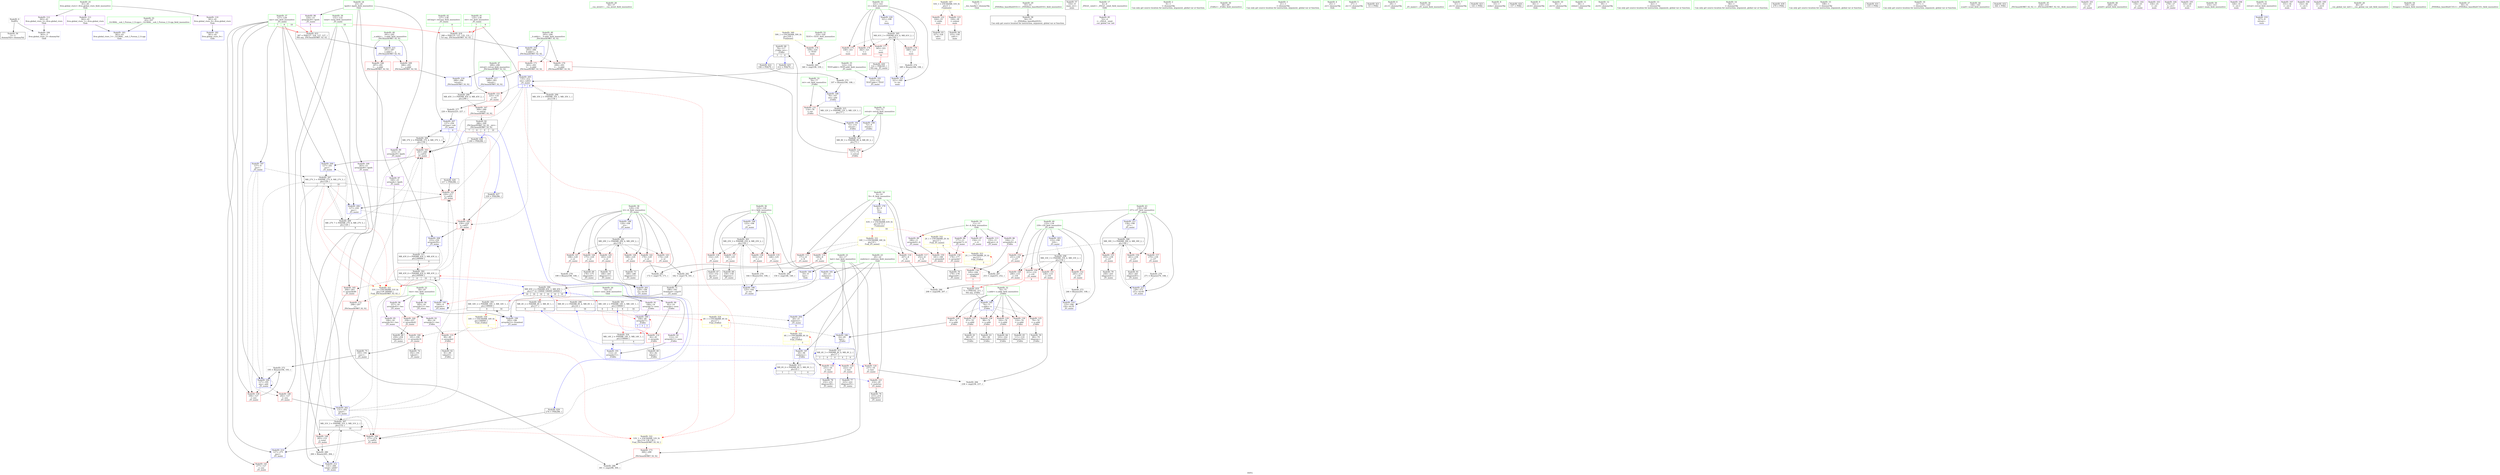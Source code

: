digraph "SVFG" {
	label="SVFG";

	Node0x55f164920340 [shape=record,color=grey,label="{NodeID: 0\nNullPtr}"];
	Node0x55f164920340 -> Node0x55f164943ee0[style=solid];
	Node0x55f164920340 -> Node0x55f16494b8e0[style=solid];
	Node0x55f164952c80 [shape=record,color=grey,label="{NodeID: 277\n226 = Binary(225, 227, )\n}"];
	Node0x55f164952c80 -> Node0x55f164946bf0[style=solid];
	Node0x55f164946160 [shape=record,color=blue,label="{NodeID: 194\n125\<--108\ni\<--\n_Z5_maini\n}"];
	Node0x55f164946160 -> Node0x55f164961f80[style=dashed];
	Node0x55f164943410 [shape=record,color=purple,label="{NodeID: 111\n362\<--41\nllvm.global_ctors_1\<--llvm.global_ctors\nGlob }"];
	Node0x55f164943410 -> Node0x55f16494b7e0[style=solid];
	Node0x55f164941620 [shape=record,color=green,label="{NodeID: 28\n56\<--57\n__cxa_atexit\<--__cxa_atexit_field_insensitive\n}"];
	Node0x55f164962980 [shape=record,color=black,label="{NodeID: 305\nMR_61V_3 = PHI(MR_61V_4, MR_61V_2, )\npts\{322 \}\n}"];
	Node0x55f164962980 -> Node0x55f16494b0a0[style=dashed];
	Node0x55f164962980 -> Node0x55f16494b170[style=dashed];
	Node0x55f164962980 -> Node0x55f16494b240[style=dashed];
	Node0x55f164962980 -> Node0x55f16494b310[style=dashed];
	Node0x55f164962980 -> Node0x55f16494e730[style=dashed];
	Node0x55f164949360 [shape=record,color=red,label="{NodeID: 139\n194\<--127\n\<--ans\n_Z5_maini\n}"];
	Node0x55f164949360 -> Node0x55f164947a70[style=solid];
	Node0x55f164943ee0 [shape=record,color=black,label="{NodeID: 56\n2\<--3\ndummyVal\<--dummyVal\n}"];
	Node0x55f16494aa20 [shape=record,color=red,label="{NodeID: 167\n309\<--289\n\<--retval\n_ZSt3maxIiERKT_S2_S2_\n}"];
	Node0x55f16494aa20 -> Node0x55f164945460[style=solid];
	Node0x55f164945600 [shape=record,color=black,label="{NodeID: 84\n333\<--330\ncall1\<--\nmain\n}"];
	Node0x55f16493f890 [shape=record,color=green,label="{NodeID: 1\n7\<--1\n__dso_handle\<--dummyObj\nGlob }"];
	Node0x55f164952e00 [shape=record,color=grey,label="{NodeID: 278\n199 = Binary(198, 108, )\n}"];
	Node0x55f164952e00 -> Node0x55f164946710[style=solid];
	Node0x55f164946230 [shape=record,color=blue,label="{NodeID: 195\n160\<--9\narrayidx\<--\n_Z5_maini\n}"];
	Node0x55f164946230 -> Node0x55f164946230[style=dashed];
	Node0x55f164946230 -> Node0x55f164961a80[style=dashed];
	Node0x55f164943510 [shape=record,color=purple,label="{NodeID: 112\n363\<--41\nllvm.global_ctors_2\<--llvm.global_ctors\nGlob }"];
	Node0x55f164943510 -> Node0x55f16494b8e0[style=solid];
	Node0x55f164941720 [shape=record,color=green,label="{NodeID: 29\n55\<--61\n_ZNSt8ios_base4InitD1Ev\<--_ZNSt8ios_base4InitD1Ev_field_insensitive\n}"];
	Node0x55f164941720 -> Node0x55f1649440b0[style=solid];
	Node0x55f164962e80 [shape=record,color=black,label="{NodeID: 306\nMR_65V_2 = PHI(MR_65V_3, MR_65V_1, )\npts\{17 22 150000 190000 240000 \}\n|{<s0>16|<s1>16|<s2>16|<s3>16|<s4>16|<s5>16}}"];
	Node0x55f164962e80:s0 -> Node0x55f164946230[style=dashed,color=red];
	Node0x55f164962e80:s1 -> Node0x55f16495e980[style=dashed,color=red];
	Node0x55f164962e80:s2 -> Node0x55f16495f380[style=dashed,color=red];
	Node0x55f164962e80:s3 -> Node0x55f16495f880[style=dashed,color=red];
	Node0x55f164962e80:s4 -> Node0x55f164961580[style=dashed,color=red];
	Node0x55f164962e80:s5 -> Node0x55f164961a80[style=dashed,color=red];
	Node0x55f164949430 [shape=record,color=red,label="{NodeID: 140\n202\<--127\n\<--ans\n_Z5_maini\n}"];
	Node0x55f164949430 -> Node0x55f1649467e0[style=solid];
	Node0x55f164943fe0 [shape=record,color=black,label="{NodeID: 57\n316\<--9\nmain_ret\<--\nmain\n}"];
	Node0x55f16494aaf0 [shape=record,color=red,label="{NodeID: 168\n297\<--291\n\<--__a.addr\n_ZSt3maxIiERKT_S2_S2_\n}"];
	Node0x55f16494aaf0 -> Node0x55f16494ae30[style=solid];
	Node0x55f1649456d0 [shape=record,color=purple,label="{NodeID: 85\n52\<--4\n\<--_ZStL8__ioinit\n__cxx_global_var_init\n}"];
	Node0x55f16493f920 [shape=record,color=green,label="{NodeID: 2\n9\<--1\n\<--dummyObj\nCan only get source location for instruction, argument, global var or function.}"];
	Node0x55f164952f80 [shape=record,color=grey,label="{NodeID: 279\n271 = Binary(270, 108, )\n}"];
	Node0x55f164952f80 -> Node0x55f16494e0b0[style=solid];
	Node0x55f164946300 [shape=record,color=blue,label="{NodeID: 196\n125\<--164\ni\<--inc\n_Z5_maini\n}"];
	Node0x55f164946300 -> Node0x55f164961f80[style=dashed];
	Node0x55f164943610 [shape=record,color=purple,label="{NodeID: 113\n155\<--11\nadd.ptr\<--A\n_Z5_maini\n}"];
	Node0x55f164941820 [shape=record,color=green,label="{NodeID: 30\n68\<--69\n_Z3dfsi\<--_Z3dfsi_field_insensitive\n}"];
	Node0x55f164963410 [shape=record,color=black,label="{NodeID: 307\nMR_31V_3 = PHI(MR_31V_5, MR_31V_2, )\npts\{132 \}\n|{|<s4>10}}"];
	Node0x55f164963410 -> Node0x55f164949ab0[style=dashed];
	Node0x55f164963410 -> Node0x55f16494a950[style=dashed];
	Node0x55f164963410 -> Node0x55f16494dfe0[style=dashed];
	Node0x55f164963410 -> Node0x55f164963410[style=dashed];
	Node0x55f164963410:s4 -> Node0x55f164967900[style=dashed,color=red];
	Node0x55f164949500 [shape=record,color=red,label="{NodeID: 141\n277\<--127\n\<--ans\n_Z5_maini\n}"];
	Node0x55f1649440b0 [shape=record,color=black,label="{NodeID: 58\n54\<--55\n\<--_ZNSt8ios_base4InitD1Ev\nCan only get source location for instruction, argument, global var or function.}"];
	Node0x55f16462bfd0 [shape=record,color=black,label="{NodeID: 418\n288 = PHI(135, 137, 135, 131, )\n1st arg _ZSt3maxIiERKT_S2_S2_ }"];
	Node0x55f16462bfd0 -> Node0x55f16494e320[style=solid];
	Node0x55f16494abc0 [shape=record,color=red,label="{NodeID: 169\n306\<--291\n\<--__a.addr\n_ZSt3maxIiERKT_S2_S2_\n}"];
	Node0x55f16494abc0 -> Node0x55f16494e4c0[style=solid];
	Node0x55f1649457a0 [shape=record,color=purple,label="{NodeID: 86\n104\<--11\narrayidx9\<--A\n_Z3dfsi\n}"];
	Node0x55f1649457a0 -> Node0x55f164948f50[style=solid];
	Node0x55f16493f9b0 [shape=record,color=green,label="{NodeID: 3\n21\<--1\n\<--dummyObj\nCan only get source location for instruction, argument, global var or function.}"];
	Node0x55f164953100 [shape=record,color=grey,label="{NodeID: 280\n266 = Binary(265, 264, )\n}"];
	Node0x55f164953100 -> Node0x55f16494dfe0[style=solid];
	Node0x55f1649463d0 [shape=record,color=blue,label="{NodeID: 197\n127\<--9\nans\<--\n_Z5_maini\n}"];
	Node0x55f1649463d0 -> Node0x55f164949360[style=dashed];
	Node0x55f1649463d0 -> Node0x55f164949430[style=dashed];
	Node0x55f1649463d0 -> Node0x55f164946640[style=dashed];
	Node0x55f1649463d0 -> Node0x55f16495fd80[style=dashed];
	Node0x55f1649436e0 [shape=record,color=red,label="{NodeID: 114\n149\<--8\n\<--N\n_Z5_maini\n}"];
	Node0x55f1649436e0 -> Node0x55f164953580[style=solid];
	Node0x55f164941920 [shape=record,color=green,label="{NodeID: 31\n72\<--73\nretval\<--retval_field_insensitive\n_Z3dfsi\n}"];
	Node0x55f164941920 -> Node0x55f164948730[style=solid];
	Node0x55f164941920 -> Node0x55f16494bc50[style=solid];
	Node0x55f164941920 -> Node0x55f164945fc0[style=solid];
	Node0x55f164963910 [shape=record,color=black,label="{NodeID: 308\nMR_39V_3 = PHI(MR_39V_4, MR_39V_2, )\npts\{140 \}\n}"];
	Node0x55f164963910 -> Node0x55f164949f90[style=dashed];
	Node0x55f164963910 -> Node0x55f16494a060[style=dashed];
	Node0x55f164963910 -> Node0x55f16494a130[style=dashed];
	Node0x55f164963910 -> Node0x55f16494a200[style=dashed];
	Node0x55f164963910 -> Node0x55f16494e0b0[style=dashed];
	Node0x55f1649495d0 [shape=record,color=red,label="{NodeID: 142\n170\<--129\n\<--i2\n_Z5_maini\n}"];
	Node0x55f1649495d0 -> Node0x55f164953280[style=solid];
	Node0x55f1649441b0 [shape=record,color=black,label="{NodeID: 59\n80\<--79\nidxprom\<--\n_Z3dfsi\n}"];
	Node0x55f164985630 [shape=record,color=black,label="{NodeID: 419\n71 = PHI(105, 211, )\n0th arg _Z3dfsi }"];
	Node0x55f164985630 -> Node0x55f16494b9e0[style=solid];
	Node0x55f16494ac90 [shape=record,color=red,label="{NodeID: 170\n299\<--293\n\<--__b.addr\n_ZSt3maxIiERKT_S2_S2_\n}"];
	Node0x55f16494ac90 -> Node0x55f16494af00[style=solid];
	Node0x55f164945870 [shape=record,color=purple,label="{NodeID: 87\n154\<--11\n\<--A\n_Z5_maini\n}"];
	Node0x55f16493fa40 [shape=record,color=green,label="{NodeID: 4\n25\<--1\n.str\<--dummyObj\nGlob }"];
	Node0x55f164953280 [shape=record,color=grey,label="{NodeID: 281\n172 = cmp(170, 171, )\n}"];
	Node0x55f1649464a0 [shape=record,color=blue,label="{NodeID: 198\n129\<--108\ni2\<--\n_Z5_maini\n}"];
	Node0x55f1649464a0 -> Node0x55f16495e480[style=dashed];
	Node0x55f164947fe0 [shape=record,color=red,label="{NodeID: 115\n171\<--8\n\<--N\n_Z5_maini\n}"];
	Node0x55f164947fe0 -> Node0x55f164953280[style=solid];
	Node0x55f1649419f0 [shape=record,color=green,label="{NodeID: 32\n74\<--75\nu.addr\<--u.addr_field_insensitive\n_Z3dfsi\n}"];
	Node0x55f1649419f0 -> Node0x55f164948800[style=solid];
	Node0x55f1649419f0 -> Node0x55f1649488d0[style=solid];
	Node0x55f1649419f0 -> Node0x55f1649489a0[style=solid];
	Node0x55f1649419f0 -> Node0x55f164948a70[style=solid];
	Node0x55f1649419f0 -> Node0x55f164948b40[style=solid];
	Node0x55f1649419f0 -> Node0x55f164948c10[style=solid];
	Node0x55f1649419f0 -> Node0x55f16494b9e0[style=solid];
	Node0x55f164963e10 [shape=record,color=black,label="{NodeID: 309\nMR_27V_7 = PHI(MR_27V_6, MR_27V_5, )\npts\{128 \}\n|{|<s3>9}}"];
	Node0x55f164963e10 -> Node0x55f16494a6e0[style=dashed];
	Node0x55f164963e10 -> Node0x55f164946d90[style=dashed];
	Node0x55f164963e10 -> Node0x55f16495fd80[style=dashed];
	Node0x55f164963e10:s3 -> Node0x55f1649677f0[style=dashed,color=red];
	Node0x55f1649496a0 [shape=record,color=red,label="{NodeID: 143\n174\<--129\n\<--i2\n_Z5_maini\n}"];
	Node0x55f1649496a0 -> Node0x55f164953400[style=solid];
	Node0x55f164944280 [shape=record,color=black,label="{NodeID: 60\n83\<--82\ntobool\<--\n_Z3dfsi\n}"];
	Node0x55f164985780 [shape=record,color=black,label="{NodeID: 420\n122 = PHI(345, )\n0th arg _Z5_maini }"];
	Node0x55f164985780 -> Node0x55f164946090[style=solid];
	Node0x55f16494ad60 [shape=record,color=red,label="{NodeID: 171\n303\<--293\n\<--__b.addr\n_ZSt3maxIiERKT_S2_S2_\n}"];
	Node0x55f16494ad60 -> Node0x55f16494e3f0[style=solid];
	Node0x55f164945940 [shape=record,color=purple,label="{NodeID: 88\n177\<--11\narrayidx7\<--A\n_Z5_maini\n}"];
	Node0x55f164945940 -> Node0x55f16494a2d0[style=solid];
	Node0x55f164940320 [shape=record,color=green,label="{NodeID: 5\n27\<--1\n.str.1\<--dummyObj\nGlob }"];
	Node0x55f164953400 [shape=record,color=grey,label="{NodeID: 282\n182 = cmp(174, 181, )\n}"];
	Node0x55f164953400 -> Node0x55f164944b70[style=solid];
	Node0x55f164946570 [shape=record,color=blue,label="{NodeID: 199\n185\<--186\narrayidx12\<--frombool\n_Z5_maini\n}"];
	Node0x55f164946570 -> Node0x55f16494a470[style=dashed];
	Node0x55f164946570 -> Node0x55f16495e980[style=dashed];
	Node0x55f1649480b0 [shape=record,color=red,label="{NodeID: 116\n207\<--8\n\<--N\n_Z5_maini\n}"];
	Node0x55f1649480b0 -> Node0x55f164953a00[style=solid];
	Node0x55f164941ac0 [shape=record,color=green,label="{NodeID: 33\n76\<--77\nret\<--ret_field_insensitive\n_Z3dfsi\n}"];
	Node0x55f164941ac0 -> Node0x55f164948ce0[style=solid];
	Node0x55f164941ac0 -> Node0x55f16494bdf0[style=solid];
	Node0x55f164949770 [shape=record,color=red,label="{NodeID: 144\n175\<--129\n\<--i2\n_Z5_maini\n}"];
	Node0x55f164949770 -> Node0x55f1649449d0[style=solid];
	Node0x55f164944350 [shape=record,color=black,label="{NodeID: 61\n88\<--87\nidxprom1\<--\n_Z3dfsi\n}"];
	Node0x55f164985890 [shape=record,color=black,label="{NodeID: 421\n53 = PHI()\n}"];
	Node0x55f16494ae30 [shape=record,color=red,label="{NodeID: 172\n298\<--297\n\<--\n_ZSt3maxIiERKT_S2_S2_\n}"];
	Node0x55f16494ae30 -> Node0x55f164953d00[style=solid];
	Node0x55f164945a10 [shape=record,color=purple,label="{NodeID: 89\n180\<--11\narrayidx9\<--A\n_Z5_maini\n}"];
	Node0x55f164945a10 -> Node0x55f16494a3a0[style=solid];
	Node0x55f1649403b0 [shape=record,color=green,label="{NodeID: 6\n29\<--1\n.str.2\<--dummyObj\nGlob }"];
	Node0x55f164953580 [shape=record,color=grey,label="{NodeID: 283\n150 = cmp(148, 149, )\n}"];
	Node0x55f164946640 [shape=record,color=blue,label="{NodeID: 200\n127\<--195\nans\<--add\n_Z5_maini\n}"];
	Node0x55f164946640 -> Node0x55f164949360[style=dashed];
	Node0x55f164946640 -> Node0x55f164949430[style=dashed];
	Node0x55f164946640 -> Node0x55f164946640[style=dashed];
	Node0x55f164946640 -> Node0x55f16495fd80[style=dashed];
	Node0x55f164948180 [shape=record,color=red,label="{NodeID: 117\n252\<--8\n\<--N\n_Z5_maini\n}"];
	Node0x55f164948180 -> Node0x55f164953b80[style=solid];
	Node0x55f164941b90 [shape=record,color=green,label="{NodeID: 34\n119\<--120\n_Z5_maini\<--_Z5_maini_field_insensitive\n}"];
	Node0x55f164964810 [shape=record,color=black,label="{NodeID: 311\nMR_43V_6 = PHI(MR_43V_5, MR_43V_4, )\npts\{240000 \}\n|{|<s2>9}}"];
	Node0x55f164964810 -> Node0x55f16494a6e0[style=dashed];
	Node0x55f164964810 -> Node0x55f164961a80[style=dashed];
	Node0x55f164964810:s2 -> Node0x55f1649677f0[style=dashed,color=red];
	Node0x55f164949840 [shape=record,color=red,label="{NodeID: 145\n183\<--129\n\<--i2\n_Z5_maini\n}"];
	Node0x55f164949840 -> Node0x55f164944c40[style=solid];
	Node0x55f164944420 [shape=record,color=black,label="{NodeID: 62\n91\<--90\ntobool3\<--\n_Z3dfsi\n}"];
	Node0x55f164985960 [shape=record,color=black,label="{NodeID: 422\n106 = PHI(70, )\n}"];
	Node0x55f164985960 -> Node0x55f164947ef0[style=solid];
	Node0x55f16494af00 [shape=record,color=red,label="{NodeID: 173\n300\<--299\n\<--\n_ZSt3maxIiERKT_S2_S2_\n}"];
	Node0x55f16494af00 -> Node0x55f164953d00[style=solid];
	Node0x55f164945ae0 [shape=record,color=purple,label="{NodeID: 90\n81\<--14\narrayidx\<--seen\n_Z3dfsi\n}"];
	Node0x55f164945ae0 -> Node0x55f164948db0[style=solid];
	Node0x55f164940440 [shape=record,color=green,label="{NodeID: 7\n31\<--1\n.str.3\<--dummyObj\nGlob }"];
	Node0x55f164953700 [shape=record,color=grey,label="{NodeID: 284\n238 = cmp(236, 237, )\n}"];
	Node0x55f164946710 [shape=record,color=blue,label="{NodeID: 201\n129\<--199\ni2\<--inc16\n_Z5_maini\n}"];
	Node0x55f164946710 -> Node0x55f16495e480[style=dashed];
	Node0x55f164948250 [shape=record,color=red,label="{NodeID: 118\n222\<--16\n\<--last\n_Z5_maini\n}"];
	Node0x55f164948250 -> Node0x55f164945050[style=solid];
	Node0x55f164941c90 [shape=record,color=green,label="{NodeID: 35\n123\<--124\nTEST.addr\<--TEST.addr_field_insensitive\n_Z5_maini\n}"];
	Node0x55f164941c90 -> Node0x55f164946090[style=solid];
	Node0x55f164964d10 [shape=record,color=black,label="{NodeID: 312\nMR_4V_3 = PHI(MR_4V_4, MR_4V_2, )\npts\{17 \}\n|{<s0>3|<s1>6|<s2>6|<s3>6|<s4>6}}"];
	Node0x55f164964d10:s0 -> Node0x55f164964d10[style=dashed,color=blue];
	Node0x55f164964d10:s1 -> Node0x55f164948250[style=dashed,color=blue];
	Node0x55f164964d10:s2 -> Node0x55f164948320[style=dashed,color=blue];
	Node0x55f164964d10:s3 -> Node0x55f1649483f0[style=dashed,color=blue];
	Node0x55f164964d10:s4 -> Node0x55f16495f380[style=dashed,color=blue];
	Node0x55f164949910 [shape=record,color=red,label="{NodeID: 146\n188\<--129\n\<--i2\n_Z5_maini\n}"];
	Node0x55f164949910 -> Node0x55f164944d10[style=solid];
	Node0x55f1649444f0 [shape=record,color=black,label="{NodeID: 63\n99\<--98\nidxprom6\<--\n_Z3dfsi\n}"];
	Node0x55f164985aa0 [shape=record,color=black,label="{NodeID: 423\n143 = PHI()\n}"];
	Node0x55f16494afd0 [shape=record,color=red,label="{NodeID: 174\n339\<--319\n\<--TEST\nmain\n}"];
	Node0x55f16494afd0 -> Node0x55f164953880[style=solid];
	Node0x55f164945bb0 [shape=record,color=purple,label="{NodeID: 91\n100\<--14\narrayidx7\<--seen\n_Z3dfsi\n}"];
	Node0x55f164945bb0 -> Node0x55f16494bd20[style=solid];
	Node0x55f1649404d0 [shape=record,color=green,label="{NodeID: 8\n33\<--1\nstdin\<--dummyObj\nGlob }"];
	Node0x55f164953880 [shape=record,color=grey,label="{NodeID: 285\n340 = cmp(338, 339, )\n}"];
	Node0x55f1649467e0 [shape=record,color=blue,label="{NodeID: 202\n131\<--202\ntotal\<--\n_Z5_maini\n}"];
	Node0x55f1649467e0 -> Node0x55f16494a540[style=dashed];
	Node0x55f1649467e0 -> Node0x55f16494a610[style=dashed];
	Node0x55f1649467e0 -> Node0x55f16494a6e0[style=dashed];
	Node0x55f1649467e0 -> Node0x55f164963410[style=dashed];
	Node0x55f164948320 [shape=record,color=red,label="{NodeID: 119\n231\<--16\n\<--last\n_Z5_maini\n}"];
	Node0x55f164948320 -> Node0x55f164945120[style=solid];
	Node0x55f164941d60 [shape=record,color=green,label="{NodeID: 36\n125\<--126\ni\<--i_field_insensitive\n_Z5_maini\n}"];
	Node0x55f164941d60 -> Node0x55f164949020[style=solid];
	Node0x55f164941d60 -> Node0x55f1649490f0[style=solid];
	Node0x55f164941d60 -> Node0x55f1649491c0[style=solid];
	Node0x55f164941d60 -> Node0x55f164949290[style=solid];
	Node0x55f164941d60 -> Node0x55f164946160[style=solid];
	Node0x55f164941d60 -> Node0x55f164946300[style=solid];
	Node0x55f164965210 [shape=record,color=black,label="{NodeID: 313\nMR_6V_4 = PHI(MR_6V_5, MR_6V_3, )\npts\{22 \}\n|{<s0>3|<s1>6|<s2>6}}"];
	Node0x55f164965210:s0 -> Node0x55f164965210[style=dashed,color=blue];
	Node0x55f164965210:s1 -> Node0x55f1649484c0[style=dashed,color=blue];
	Node0x55f164965210:s2 -> Node0x55f16495f880[style=dashed,color=blue];
	Node0x55f1649499e0 [shape=record,color=red,label="{NodeID: 147\n198\<--129\n\<--i2\n_Z5_maini\n}"];
	Node0x55f1649499e0 -> Node0x55f164952e00[style=solid];
	Node0x55f1649445c0 [shape=record,color=black,label="{NodeID: 64\n103\<--102\nidxprom8\<--\n_Z3dfsi\n}"];
	Node0x55f164985b70 [shape=record,color=black,label="{NodeID: 424\n157 = PHI()\n}"];
	Node0x55f16494b0a0 [shape=record,color=red,label="{NodeID: 175\n338\<--321\n\<--i\nmain\n}"];
	Node0x55f16494b0a0 -> Node0x55f164953880[style=solid];
	Node0x55f164945c80 [shape=record,color=purple,label="{NodeID: 92\n112\<--14\narrayidx11\<--seen\n_Z3dfsi\n}"];
	Node0x55f164945c80 -> Node0x55f16494bec0[style=solid];
	Node0x55f164940560 [shape=record,color=green,label="{NodeID: 9\n34\<--1\n.str.4\<--dummyObj\nGlob }"];
	Node0x55f164953a00 [shape=record,color=grey,label="{NodeID: 286\n208 = cmp(206, 207, )\n}"];
	Node0x55f1649468b0 [shape=record,color=blue,label="{NodeID: 203\n133\<--108\ni18\<--\n_Z5_maini\n}"];
	Node0x55f1649468b0 -> Node0x55f164960280[style=dashed];
	Node0x55f1649483f0 [shape=record,color=red,label="{NodeID: 120\n237\<--16\n\<--last\n_Z5_maini\n}"];
	Node0x55f1649483f0 -> Node0x55f164953700[style=solid];
	Node0x55f164941e30 [shape=record,color=green,label="{NodeID: 37\n127\<--128\nans\<--ans_field_insensitive\n_Z5_maini\n|{|<s8>7|<s9>9|<s10>10}}"];
	Node0x55f164941e30 -> Node0x55f164949360[style=solid];
	Node0x55f164941e30 -> Node0x55f164949430[style=solid];
	Node0x55f164941e30 -> Node0x55f164949500[style=solid];
	Node0x55f164941e30 -> Node0x55f1649463d0[style=solid];
	Node0x55f164941e30 -> Node0x55f164946640[style=solid];
	Node0x55f164941e30 -> Node0x55f164946b20[style=solid];
	Node0x55f164941e30 -> Node0x55f164946d90[style=solid];
	Node0x55f164941e30 -> Node0x55f16494e180[style=solid];
	Node0x55f164941e30:s8 -> Node0x55f1649865e0[style=solid,color=red];
	Node0x55f164941e30:s9 -> Node0x55f1649865e0[style=solid,color=red];
	Node0x55f164941e30:s10 -> Node0x55f1649865e0[style=solid,color=red];
	Node0x55f164965710 [shape=record,color=black,label="{NodeID: 314\nMR_8V_3 = PHI(MR_8V_4, MR_8V_2, )\npts\{73 \}\n}"];
	Node0x55f164965710 -> Node0x55f164948730[style=dashed];
	Node0x55f164949ab0 [shape=record,color=red,label="{NodeID: 148\n265\<--131\n\<--total\n_Z5_maini\n}"];
	Node0x55f164949ab0 -> Node0x55f164953100[style=solid];
	Node0x55f164944690 [shape=record,color=black,label="{NodeID: 65\n111\<--110\nidxprom10\<--\n_Z3dfsi\n}"];
	Node0x55f164985c40 [shape=record,color=black,label="{NodeID: 425\n212 = PHI(70, )\n}"];
	Node0x55f164985c40 -> Node0x55f164946a50[style=solid];
	Node0x55f16494b170 [shape=record,color=red,label="{NodeID: 176\n342\<--321\n\<--i\nmain\n}"];
	Node0x55f164945d50 [shape=record,color=purple,label="{NodeID: 93\n89\<--18\narrayidx2\<--two\n_Z3dfsi\n}"];
	Node0x55f164945d50 -> Node0x55f164948e80[style=solid];
	Node0x55f1649405f0 [shape=record,color=green,label="{NodeID: 10\n36\<--1\n.str.5\<--dummyObj\nGlob }"];
	Node0x55f164953b80 [shape=record,color=grey,label="{NodeID: 287\n253 = cmp(251, 252, )\n}"];
	Node0x55f164946980 [shape=record,color=blue,label="{NodeID: 204\n20\<--21\nendstwo\<--\n_Z5_maini\n|{<s0>6}}"];
	Node0x55f164946980:s0 -> Node0x55f164967bd0[style=dashed,color=red];
	Node0x55f1649484c0 [shape=record,color=red,label="{NodeID: 121\n214\<--20\n\<--endstwo\n_Z5_maini\n}"];
	Node0x55f1649484c0 -> Node0x55f164944f80[style=solid];
	Node0x55f164941f00 [shape=record,color=green,label="{NodeID: 38\n129\<--130\ni2\<--i2_field_insensitive\n_Z5_maini\n}"];
	Node0x55f164941f00 -> Node0x55f1649495d0[style=solid];
	Node0x55f164941f00 -> Node0x55f1649496a0[style=solid];
	Node0x55f164941f00 -> Node0x55f164949770[style=solid];
	Node0x55f164941f00 -> Node0x55f164949840[style=solid];
	Node0x55f164941f00 -> Node0x55f164949910[style=solid];
	Node0x55f164941f00 -> Node0x55f1649499e0[style=solid];
	Node0x55f164941f00 -> Node0x55f1649464a0[style=solid];
	Node0x55f164941f00 -> Node0x55f164946710[style=solid];
	Node0x55f164965c10 [shape=record,color=black,label="{NodeID: 315\nMR_12V_2 = PHI(MR_12V_3, MR_12V_1, )\npts\{77 \}\n}"];
	Node0x55f164949b80 [shape=record,color=red,label="{NodeID: 149\n206\<--133\n\<--i18\n_Z5_maini\n}"];
	Node0x55f164949b80 -> Node0x55f164953a00[style=solid];
	Node0x55f164944760 [shape=record,color=black,label="{NodeID: 66\n70\<--117\n_Z3dfsi_ret\<--\n_Z3dfsi\n|{<s0>3|<s1>6}}"];
	Node0x55f164944760:s0 -> Node0x55f164985960[style=solid,color=blue];
	Node0x55f164944760:s1 -> Node0x55f164985c40[style=solid,color=blue];
	Node0x55f164985de0 [shape=record,color=black,label="{NodeID: 426\n217 = PHI(286, )\n}"];
	Node0x55f164985de0 -> Node0x55f16494a540[style=solid];
	Node0x55f16494b240 [shape=record,color=red,label="{NodeID: 177\n345\<--321\n\<--i\nmain\n|{<s0>16}}"];
	Node0x55f16494b240:s0 -> Node0x55f164985780[style=solid,color=red];
	Node0x55f164945e20 [shape=record,color=purple,label="{NodeID: 94\n185\<--18\narrayidx12\<--two\n_Z5_maini\n}"];
	Node0x55f164945e20 -> Node0x55f164946570[style=solid];
	Node0x55f164940680 [shape=record,color=green,label="{NodeID: 11\n38\<--1\nstdout\<--dummyObj\nGlob }"];
	Node0x55f164953d00 [shape=record,color=grey,label="{NodeID: 288\n301 = cmp(298, 300, )\n}"];
	Node0x55f164946a50 [shape=record,color=blue,label="{NodeID: 205\n135\<--212\nret\<--call22\n_Z5_maini\n|{|<s5>7|<s6>9}}"];
	Node0x55f164946a50 -> Node0x55f164949ec0[style=dashed];
	Node0x55f164946a50 -> Node0x55f16494a540[style=dashed];
	Node0x55f164946a50 -> Node0x55f16494a610[style=dashed];
	Node0x55f164946a50 -> Node0x55f16494a6e0[style=dashed];
	Node0x55f164946a50 -> Node0x55f164960780[style=dashed];
	Node0x55f164946a50:s5 -> Node0x55f164967900[style=dashed,color=red];
	Node0x55f164946a50:s6 -> Node0x55f164967900[style=dashed,color=red];
	Node0x55f164948590 [shape=record,color=red,label="{NodeID: 122\n324\<--33\n\<--stdin\nmain\n}"];
	Node0x55f164948590 -> Node0x55f164945530[style=solid];
	Node0x55f164941fd0 [shape=record,color=green,label="{NodeID: 39\n131\<--132\ntotal\<--total_field_insensitive\n_Z5_maini\n|{|<s3>10}}"];
	Node0x55f164941fd0 -> Node0x55f164949ab0[style=solid];
	Node0x55f164941fd0 -> Node0x55f1649467e0[style=solid];
	Node0x55f164941fd0 -> Node0x55f16494dfe0[style=solid];
	Node0x55f164941fd0:s3 -> Node0x55f16462bfd0[style=solid,color=red];
	Node0x55f164966110 [shape=record,color=black,label="{NodeID: 316\nMR_14V_2 = PHI(MR_14V_5, MR_14V_1, )\npts\{150000 \}\n|{<s0>3|<s1>6}}"];
	Node0x55f164966110:s0 -> Node0x55f16494bec0[style=dashed,color=blue];
	Node0x55f164966110:s1 -> Node0x55f164961580[style=dashed,color=blue];
	Node0x55f164949c50 [shape=record,color=red,label="{NodeID: 150\n211\<--133\n\<--i18\n_Z5_maini\n|{<s0>6}}"];
	Node0x55f164949c50:s0 -> Node0x55f164985630[style=solid,color=red];
	Node0x55f164944830 [shape=record,color=black,label="{NodeID: 67\n153\<--152\nidx.ext\<--\n_Z5_maini\n}"];
	Node0x55f164985f20 [shape=record,color=black,label="{NodeID: 427\n229 = PHI(286, )\n}"];
	Node0x55f164985f20 -> Node0x55f16494a610[style=solid];
	Node0x55f16494b310 [shape=record,color=red,label="{NodeID: 178\n348\<--321\n\<--i\nmain\n}"];
	Node0x55f16494b310 -> Node0x55f164947d70[style=solid];
	Node0x55f164945ef0 [shape=record,color=purple,label="{NodeID: 95\n190\<--18\narrayidx14\<--two\n_Z5_maini\n}"];
	Node0x55f164945ef0 -> Node0x55f16494a470[style=solid];
	Node0x55f164940710 [shape=record,color=green,label="{NodeID: 12\n39\<--1\n.str.6\<--dummyObj\nGlob }"];
	Node0x55f164946b20 [shape=record,color=blue,label="{NodeID: 206\n127\<--220\nans\<--\n_Z5_maini\n}"];
	Node0x55f164946b20 -> Node0x55f16494a610[style=dashed];
	Node0x55f164946b20 -> Node0x55f164963e10[style=dashed];
	Node0x55f164948660 [shape=record,color=red,label="{NodeID: 123\n330\<--38\n\<--stdout\nmain\n}"];
	Node0x55f164948660 -> Node0x55f164945600[style=solid];
	Node0x55f1649420a0 [shape=record,color=green,label="{NodeID: 40\n133\<--134\ni18\<--i18_field_insensitive\n_Z5_maini\n}"];
	Node0x55f1649420a0 -> Node0x55f164949b80[style=solid];
	Node0x55f1649420a0 -> Node0x55f164949c50[style=solid];
	Node0x55f1649420a0 -> Node0x55f164949d20[style=solid];
	Node0x55f1649420a0 -> Node0x55f164949df0[style=solid];
	Node0x55f1649420a0 -> Node0x55f1649468b0[style=solid];
	Node0x55f1649420a0 -> Node0x55f164946e60[style=solid];
	Node0x55f164949d20 [shape=record,color=red,label="{NodeID: 151\n236\<--133\n\<--i18\n_Z5_maini\n}"];
	Node0x55f164949d20 -> Node0x55f164953700[style=solid];
	Node0x55f164944900 [shape=record,color=black,label="{NodeID: 68\n159\<--158\nidxprom\<--\n_Z5_maini\n}"];
	Node0x55f164986160 [shape=record,color=black,label="{NodeID: 428\n240 = PHI(286, )\n}"];
	Node0x55f164986160 -> Node0x55f16494a6e0[style=solid];
	Node0x55f16494b3e0 [shape=record,color=blue,label="{NodeID: 179\n8\<--9\nN\<--\nGlob }"];
	Node0x55f16494b3e0 -> Node0x55f164960f50[style=dashed];
	Node0x55f1649427b0 [shape=record,color=purple,label="{NodeID: 96\n257\<--18\narrayidx42\<--two\n_Z5_maini\n}"];
	Node0x55f1649427b0 -> Node0x55f16494a7b0[style=solid];
	Node0x55f1649407a0 [shape=record,color=green,label="{NodeID: 13\n42\<--1\n\<--dummyObj\nCan only get source location for instruction, argument, global var or function.}"];
	Node0x55f16495da80 [shape=record,color=black,label="{NodeID: 290\nMR_45V_3 = PHI(MR_45V_4, MR_45V_2, )\npts\{290 \}\n}"];
	Node0x55f16495da80 -> Node0x55f16494aa20[style=dashed];
	Node0x55f164946bf0 [shape=record,color=blue,label="{NodeID: 207\n137\<--226\nref.tmp\<--sub\n_Z5_maini\n|{|<s3>8}}"];
	Node0x55f164946bf0 -> Node0x55f16494a610[style=dashed];
	Node0x55f164946bf0 -> Node0x55f16494a6e0[style=dashed];
	Node0x55f164946bf0 -> Node0x55f164961490[style=dashed];
	Node0x55f164946bf0:s3 -> Node0x55f164967900[style=dashed,color=red];
	Node0x55f164948730 [shape=record,color=red,label="{NodeID: 124\n117\<--72\n\<--retval\n_Z3dfsi\n}"];
	Node0x55f164948730 -> Node0x55f164944760[style=solid];
	Node0x55f164942170 [shape=record,color=green,label="{NodeID: 41\n135\<--136\nret\<--ret_field_insensitive\n_Z5_maini\n|{|<s2>7|<s3>9}}"];
	Node0x55f164942170 -> Node0x55f164949ec0[style=solid];
	Node0x55f164942170 -> Node0x55f164946a50[style=solid];
	Node0x55f164942170:s2 -> Node0x55f16462bfd0[style=solid,color=red];
	Node0x55f164942170:s3 -> Node0x55f16462bfd0[style=solid,color=red];
	Node0x55f164949df0 [shape=record,color=red,label="{NodeID: 152\n245\<--133\n\<--i18\n_Z5_maini\n}"];
	Node0x55f164949df0 -> Node0x55f164947bf0[style=solid];
	Node0x55f1649449d0 [shape=record,color=black,label="{NodeID: 69\n176\<--175\nidxprom6\<--\n_Z5_maini\n}"];
	Node0x55f164986230 [shape=record,color=black,label="{NodeID: 429\n274 = PHI(286, )\n}"];
	Node0x55f164986230 -> Node0x55f16494a950[style=solid];
	Node0x55f16494b4e0 [shape=record,color=blue,label="{NodeID: 180\n16\<--9\nlast\<--\nGlob }"];
	Node0x55f16494b4e0 -> Node0x55f164962e80[style=dashed];
	Node0x55f164942880 [shape=record,color=purple,label="{NodeID: 97\n160\<--23\narrayidx\<--lpath\n_Z5_maini\n}"];
	Node0x55f164942880 -> Node0x55f164946230[style=solid];
	Node0x55f164940860 [shape=record,color=green,label="{NodeID: 14\n94\<--1\n\<--dummyObj\nCan only get source location for instruction, argument, global var or function.}"];
	Node0x55f164946cc0 [shape=record,color=blue,label="{NodeID: 208\n233\<--230\narrayidx29\<--\n_Z5_maini\n}"];
	Node0x55f164946cc0 -> Node0x55f164964810[style=dashed];
	Node0x55f164948800 [shape=record,color=red,label="{NodeID: 125\n79\<--74\n\<--u.addr\n_Z3dfsi\n}"];
	Node0x55f164948800 -> Node0x55f1649441b0[style=solid];
	Node0x55f164942240 [shape=record,color=green,label="{NodeID: 42\n137\<--138\nref.tmp\<--ref.tmp_field_insensitive\n_Z5_maini\n|{|<s1>8}}"];
	Node0x55f164942240 -> Node0x55f164946bf0[style=solid];
	Node0x55f164942240:s1 -> Node0x55f16462bfd0[style=solid,color=red];
	Node0x55f164949ec0 [shape=record,color=red,label="{NodeID: 153\n225\<--135\n\<--ret\n_Z5_maini\n}"];
	Node0x55f164949ec0 -> Node0x55f164952c80[style=solid];
	Node0x55f164944aa0 [shape=record,color=black,label="{NodeID: 70\n179\<--178\nidxprom8\<--\n_Z5_maini\n}"];
	Node0x55f164986370 [shape=record,color=black,label="{NodeID: 430\n279 = PHI()\n}"];
	Node0x55f164968f40 [shape=record,color=yellow,style=double,label="{NodeID: 347\n55V_1 = ENCHI(MR_55V_0)\npts\{1 \}\nFun[main]}"];
	Node0x55f164968f40 -> Node0x55f164948590[style=dashed];
	Node0x55f164968f40 -> Node0x55f164948660[style=dashed];
	Node0x55f16494b5e0 [shape=record,color=blue,label="{NodeID: 181\n20\<--21\nendstwo\<--\nGlob }"];
	Node0x55f16494b5e0 -> Node0x55f164962e80[style=dashed];
	Node0x55f164942950 [shape=record,color=purple,label="{NodeID: 98\n224\<--23\narrayidx26\<--lpath\n_Z5_maini\n|{<s0>8}}"];
	Node0x55f164942950:s0 -> Node0x55f1649865e0[style=solid,color=red];
	Node0x55f164940920 [shape=record,color=green,label="{NodeID: 15\n108\<--1\n\<--dummyObj\nCan only get source location for instruction, argument, global var or function.}"];
	Node0x55f16495e480 [shape=record,color=black,label="{NodeID: 292\nMR_29V_3 = PHI(MR_29V_4, MR_29V_2, )\npts\{130 \}\n}"];
	Node0x55f16495e480 -> Node0x55f1649495d0[style=dashed];
	Node0x55f16495e480 -> Node0x55f1649496a0[style=dashed];
	Node0x55f16495e480 -> Node0x55f164949770[style=dashed];
	Node0x55f16495e480 -> Node0x55f164949840[style=dashed];
	Node0x55f16495e480 -> Node0x55f164949910[style=dashed];
	Node0x55f16495e480 -> Node0x55f1649499e0[style=dashed];
	Node0x55f16495e480 -> Node0x55f164946710[style=dashed];
	Node0x55f164946d90 [shape=record,color=blue,label="{NodeID: 209\n127\<--241\nans\<--\n_Z5_maini\n}"];
	Node0x55f164946d90 -> Node0x55f16495fd80[style=dashed];
	Node0x55f1649488d0 [shape=record,color=red,label="{NodeID: 126\n85\<--74\n\<--u.addr\n_Z3dfsi\n}"];
	Node0x55f1649488d0 -> Node0x55f16494bab0[style=solid];
	Node0x55f164942310 [shape=record,color=green,label="{NodeID: 43\n139\<--140\ni37\<--i37_field_insensitive\n_Z5_maini\n}"];
	Node0x55f164942310 -> Node0x55f164949f90[style=solid];
	Node0x55f164942310 -> Node0x55f16494a060[style=solid];
	Node0x55f164942310 -> Node0x55f16494a130[style=solid];
	Node0x55f164942310 -> Node0x55f16494a200[style=solid];
	Node0x55f164942310 -> Node0x55f164946f30[style=solid];
	Node0x55f164942310 -> Node0x55f16494e0b0[style=solid];
	Node0x55f164949f90 [shape=record,color=red,label="{NodeID: 154\n251\<--139\n\<--i37\n_Z5_maini\n}"];
	Node0x55f164949f90 -> Node0x55f164953b80[style=solid];
	Node0x55f164944b70 [shape=record,color=black,label="{NodeID: 71\n186\<--182\nfrombool\<--cmp10\n_Z5_maini\n}"];
	Node0x55f164944b70 -> Node0x55f164946570[style=solid];
	Node0x55f164986440 [shape=record,color=black,label="{NodeID: 431\n335 = PHI()\n}"];
	Node0x55f16494b6e0 [shape=record,color=blue,label="{NodeID: 182\n361\<--42\nllvm.global_ctors_0\<--\nGlob }"];
	Node0x55f164942a20 [shape=record,color=purple,label="{NodeID: 99\n233\<--23\narrayidx29\<--lpath\n_Z5_maini\n}"];
	Node0x55f164942a20 -> Node0x55f164946cc0[style=solid];
	Node0x55f164940a20 [shape=record,color=green,label="{NodeID: 16\n227\<--1\n\<--dummyObj\nCan only get source location for instruction, argument, global var or function.}"];
	Node0x55f16495e980 [shape=record,color=black,label="{NodeID: 293\nMR_16V_2 = PHI(MR_16V_3, MR_16V_1, )\npts\{190000 \}\n|{|<s2>6|<s3>16}}"];
	Node0x55f16495e980 -> Node0x55f16494a7b0[style=dashed];
	Node0x55f16495e980 -> Node0x55f164946570[style=dashed];
	Node0x55f16495e980:s2 -> Node0x55f164968030[style=dashed,color=red];
	Node0x55f16495e980:s3 -> Node0x55f164962e80[style=dashed,color=blue];
	Node0x55f164946e60 [shape=record,color=blue,label="{NodeID: 210\n133\<--246\ni18\<--inc35\n_Z5_maini\n}"];
	Node0x55f164946e60 -> Node0x55f164960280[style=dashed];
	Node0x55f1649489a0 [shape=record,color=red,label="{NodeID: 127\n87\<--74\n\<--u.addr\n_Z3dfsi\n}"];
	Node0x55f1649489a0 -> Node0x55f164944350[style=solid];
	Node0x55f1649423e0 [shape=record,color=green,label="{NodeID: 44\n144\<--145\nscanf\<--scanf_field_insensitive\n}"];
	Node0x55f1649677f0 [shape=record,color=yellow,style=double,label="{NodeID: 321\n51V_1 = ENCHI(MR_51V_0)\npts\{128 240000 \}\nFun[_ZSt3maxIiERKT_S2_S2_]}"];
	Node0x55f1649677f0 -> Node0x55f16494ae30[style=dashed];
	Node0x55f16494a060 [shape=record,color=red,label="{NodeID: 155\n255\<--139\n\<--i37\n_Z5_maini\n}"];
	Node0x55f16494a060 -> Node0x55f1649451f0[style=solid];
	Node0x55f164944c40 [shape=record,color=black,label="{NodeID: 72\n184\<--183\nidxprom11\<--\n_Z5_maini\n}"];
	Node0x55f164986510 [shape=record,color=black,label="{NodeID: 432\n344 = PHI()\n}"];
	Node0x55f164960d90 [shape=record,color=yellow,style=double,label="{NodeID: 349\n59V_1 = ENCHI(MR_59V_0)\npts\{320 \}\nFun[main]}"];
	Node0x55f164960d90 -> Node0x55f16494afd0[style=dashed];
	Node0x55f16494b7e0 [shape=record,color=blue,label="{NodeID: 183\n362\<--43\nllvm.global_ctors_1\<--_GLOBAL__sub_I_Purusa_2_0.cpp\nGlob }"];
	Node0x55f164942af0 [shape=record,color=purple,label="{NodeID: 100\n263\<--23\narrayidx46\<--lpath\n_Z5_maini\n}"];
	Node0x55f164942af0 -> Node0x55f16494a880[style=solid];
	Node0x55f164940b20 [shape=record,color=green,label="{NodeID: 17\n4\<--6\n_ZStL8__ioinit\<--_ZStL8__ioinit_field_insensitive\nGlob }"];
	Node0x55f164940b20 -> Node0x55f1649456d0[style=solid];
	Node0x55f164946f30 [shape=record,color=blue,label="{NodeID: 211\n139\<--108\ni37\<--\n_Z5_maini\n}"];
	Node0x55f164946f30 -> Node0x55f164963910[style=dashed];
	Node0x55f164948a70 [shape=record,color=red,label="{NodeID: 128\n98\<--74\n\<--u.addr\n_Z3dfsi\n}"];
	Node0x55f164948a70 -> Node0x55f1649444f0[style=solid];
	Node0x55f1649424e0 [shape=record,color=green,label="{NodeID: 45\n218\<--219\n_ZSt3maxIiERKT_S2_S2_\<--_ZSt3maxIiERKT_S2_S2__field_insensitive\n}"];
	Node0x55f164967900 [shape=record,color=yellow,style=double,label="{NodeID: 322\n53V_1 = ENCHI(MR_53V_0)\npts\{132 136 138 \}\nFun[_ZSt3maxIiERKT_S2_S2_]}"];
	Node0x55f164967900 -> Node0x55f16494af00[style=dashed];
	Node0x55f16494a130 [shape=record,color=red,label="{NodeID: 156\n261\<--139\n\<--i37\n_Z5_maini\n}"];
	Node0x55f16494a130 -> Node0x55f164945390[style=solid];
	Node0x55f164944d10 [shape=record,color=black,label="{NodeID: 73\n189\<--188\nidxprom13\<--\n_Z5_maini\n}"];
	Node0x55f1649865e0 [shape=record,color=black,label="{NodeID: 433\n287 = PHI(127, 224, 127, 127, )\n0th arg _ZSt3maxIiERKT_S2_S2_ }"];
	Node0x55f1649865e0 -> Node0x55f16494e250[style=solid];
	Node0x55f16494b8e0 [shape=record,color=blue, style = dotted,label="{NodeID: 184\n363\<--3\nllvm.global_ctors_2\<--dummyVal\nGlob }"];
	Node0x55f164942bc0 [shape=record,color=purple,label="{NodeID: 101\n142\<--25\n\<--.str\n_Z5_maini\n}"];
	Node0x55f164940c20 [shape=record,color=green,label="{NodeID: 18\n8\<--10\nN\<--N_field_insensitive\nGlob }"];
	Node0x55f164940c20 -> Node0x55f1649436e0[style=solid];
	Node0x55f164940c20 -> Node0x55f164947fe0[style=solid];
	Node0x55f164940c20 -> Node0x55f1649480b0[style=solid];
	Node0x55f164940c20 -> Node0x55f164948180[style=solid];
	Node0x55f164940c20 -> Node0x55f16494b3e0[style=solid];
	Node0x55f16495f380 [shape=record,color=black,label="{NodeID: 295\nMR_4V_2 = PHI(MR_4V_3, MR_4V_1, )\npts\{17 \}\n|{<s0>6|<s1>16}}"];
	Node0x55f16495f380:s0 -> Node0x55f164967af0[style=dashed,color=red];
	Node0x55f16495f380:s1 -> Node0x55f164962e80[style=dashed,color=blue];
	Node0x55f16494dfe0 [shape=record,color=blue,label="{NodeID: 212\n131\<--266\ntotal\<--add47\n_Z5_maini\n}"];
	Node0x55f16494dfe0 -> Node0x55f164963410[style=dashed];
	Node0x55f164948b40 [shape=record,color=red,label="{NodeID: 129\n102\<--74\n\<--u.addr\n_Z3dfsi\n}"];
	Node0x55f164948b40 -> Node0x55f1649445c0[style=solid];
	Node0x55f1649425e0 [shape=record,color=green,label="{NodeID: 46\n280\<--281\nprintf\<--printf_field_insensitive\n}"];
	Node0x55f1649679e0 [shape=record,color=yellow,style=double,label="{NodeID: 323\n2V_1 = ENCHI(MR_2V_0)\npts\{13 \}\nFun[_Z3dfsi]|{|<s1>3}}"];
	Node0x55f1649679e0 -> Node0x55f164948f50[style=dashed];
	Node0x55f1649679e0:s1 -> Node0x55f1649679e0[style=dashed,color=red];
	Node0x55f16494a200 [shape=record,color=red,label="{NodeID: 157\n270\<--139\n\<--i37\n_Z5_maini\n}"];
	Node0x55f16494a200 -> Node0x55f164952f80[style=solid];
	Node0x55f164944de0 [shape=record,color=black,label="{NodeID: 74\n192\<--191\ntobool\<--\n_Z5_maini\n}"];
	Node0x55f164960f50 [shape=record,color=yellow,style=double,label="{NodeID: 351\n63V_1 = ENCHI(MR_63V_0)\npts\{10 13 \}\nFun[main]|{<s0>16|<s1>16}}"];
	Node0x55f164960f50:s0 -> Node0x55f164968110[style=dashed,color=red];
	Node0x55f164960f50:s1 -> Node0x55f164968220[style=dashed,color=red];
	Node0x55f16494b9e0 [shape=record,color=blue,label="{NodeID: 185\n74\<--71\nu.addr\<--u\n_Z3dfsi\n}"];
	Node0x55f16494b9e0 -> Node0x55f164948800[style=dashed];
	Node0x55f16494b9e0 -> Node0x55f1649488d0[style=dashed];
	Node0x55f16494b9e0 -> Node0x55f1649489a0[style=dashed];
	Node0x55f16494b9e0 -> Node0x55f164948a70[style=dashed];
	Node0x55f16494b9e0 -> Node0x55f164948b40[style=dashed];
	Node0x55f16494b9e0 -> Node0x55f164948c10[style=dashed];
	Node0x55f164942c90 [shape=record,color=purple,label="{NodeID: 102\n156\<--25\n\<--.str\n_Z5_maini\n}"];
	Node0x55f164940d20 [shape=record,color=green,label="{NodeID: 19\n11\<--13\nA\<--A_field_insensitive\nGlob }"];
	Node0x55f164940d20 -> Node0x55f1649457a0[style=solid];
	Node0x55f164940d20 -> Node0x55f164945870[style=solid];
	Node0x55f164940d20 -> Node0x55f164945940[style=solid];
	Node0x55f164940d20 -> Node0x55f164945a10[style=solid];
	Node0x55f164940d20 -> Node0x55f164943610[style=solid];
	Node0x55f16495f880 [shape=record,color=black,label="{NodeID: 296\nMR_6V_2 = PHI(MR_6V_4, MR_6V_1, )\npts\{22 \}\n|{|<s1>16}}"];
	Node0x55f16495f880 -> Node0x55f164946980[style=dashed];
	Node0x55f16495f880:s1 -> Node0x55f164962e80[style=dashed,color=blue];
	Node0x55f16494e0b0 [shape=record,color=blue,label="{NodeID: 213\n139\<--271\ni37\<--inc50\n_Z5_maini\n}"];
	Node0x55f16494e0b0 -> Node0x55f164963910[style=dashed];
	Node0x55f164948c10 [shape=record,color=red,label="{NodeID: 130\n110\<--74\n\<--u.addr\n_Z3dfsi\n}"];
	Node0x55f164948c10 -> Node0x55f164944690[style=solid];
	Node0x55f1649426e0 [shape=record,color=green,label="{NodeID: 47\n289\<--290\nretval\<--retval_field_insensitive\n_ZSt3maxIiERKT_S2_S2_\n}"];
	Node0x55f1649426e0 -> Node0x55f16494aa20[style=solid];
	Node0x55f1649426e0 -> Node0x55f16494e3f0[style=solid];
	Node0x55f1649426e0 -> Node0x55f16494e4c0[style=solid];
	Node0x55f164967af0 [shape=record,color=yellow,style=double,label="{NodeID: 324\n4V_1 = ENCHI(MR_4V_0)\npts\{17 \}\nFun[_Z3dfsi]|{|<s1>3}}"];
	Node0x55f164967af0 -> Node0x55f16494bab0[style=dashed];
	Node0x55f164967af0:s1 -> Node0x55f164967af0[style=dashed,color=red];
	Node0x55f16494a2d0 [shape=record,color=red,label="{NodeID: 158\n178\<--177\n\<--arrayidx7\n_Z5_maini\n}"];
	Node0x55f16494a2d0 -> Node0x55f164944aa0[style=solid];
	Node0x55f164944eb0 [shape=record,color=black,label="{NodeID: 75\n193\<--191\nconv\<--\n_Z5_maini\n}"];
	Node0x55f164944eb0 -> Node0x55f164947a70[style=solid];
	Node0x55f16494bab0 [shape=record,color=blue,label="{NodeID: 186\n16\<--85\nlast\<--\n_Z3dfsi\n}"];
	Node0x55f16494bab0 -> Node0x55f164964d10[style=dashed];
	Node0x55f164942d60 [shape=record,color=purple,label="{NodeID: 103\n334\<--25\n\<--.str\nmain\n}"];
	Node0x55f164940e20 [shape=record,color=green,label="{NodeID: 20\n14\<--15\nseen\<--seen_field_insensitive\nGlob }"];
	Node0x55f164940e20 -> Node0x55f164945ae0[style=solid];
	Node0x55f164940e20 -> Node0x55f164945bb0[style=solid];
	Node0x55f164940e20 -> Node0x55f164945c80[style=solid];
	Node0x55f16495fd80 [shape=record,color=black,label="{NodeID: 297\nMR_27V_5 = PHI(MR_27V_9, MR_27V_3, )\npts\{128 \}\n|{|<s5>7|<s6>10}}"];
	Node0x55f16495fd80 -> Node0x55f16494a540[style=dashed];
	Node0x55f16495fd80 -> Node0x55f16494a950[style=dashed];
	Node0x55f16495fd80 -> Node0x55f164946b20[style=dashed];
	Node0x55f16495fd80 -> Node0x55f16494e180[style=dashed];
	Node0x55f16495fd80 -> Node0x55f164963e10[style=dashed];
	Node0x55f16495fd80:s5 -> Node0x55f1649677f0[style=dashed,color=red];
	Node0x55f16495fd80:s6 -> Node0x55f1649677f0[style=dashed,color=red];
	Node0x55f16494e180 [shape=record,color=blue,label="{NodeID: 214\n127\<--275\nans\<--\n_Z5_maini\n}"];
	Node0x55f16494e180 -> Node0x55f164949500[style=dashed];
	Node0x55f164948ce0 [shape=record,color=red,label="{NodeID: 131\n114\<--76\n\<--ret\n_Z3dfsi\n}"];
	Node0x55f164948ce0 -> Node0x55f164945fc0[style=solid];
	Node0x55f1649437d0 [shape=record,color=green,label="{NodeID: 48\n291\<--292\n__a.addr\<--__a.addr_field_insensitive\n_ZSt3maxIiERKT_S2_S2_\n}"];
	Node0x55f1649437d0 -> Node0x55f16494aaf0[style=solid];
	Node0x55f1649437d0 -> Node0x55f16494abc0[style=solid];
	Node0x55f1649437d0 -> Node0x55f16494e250[style=solid];
	Node0x55f164967bd0 [shape=record,color=yellow,style=double,label="{NodeID: 325\n6V_1 = ENCHI(MR_6V_0)\npts\{22 \}\nFun[_Z3dfsi]|{|<s2>3}}"];
	Node0x55f164967bd0 -> Node0x55f16494bb80[style=dashed];
	Node0x55f164967bd0 -> Node0x55f164965210[style=dashed];
	Node0x55f164967bd0:s2 -> Node0x55f164967bd0[style=dashed,color=red];
	Node0x55f16494a3a0 [shape=record,color=red,label="{NodeID: 159\n181\<--180\n\<--arrayidx9\n_Z5_maini\n}"];
	Node0x55f16494a3a0 -> Node0x55f164953400[style=solid];
	Node0x55f164944f80 [shape=record,color=black,label="{NodeID: 76\n215\<--214\ntobool23\<--\n_Z5_maini\n}"];
	Node0x55f16494bb80 [shape=record,color=blue,label="{NodeID: 187\n20\<--94\nendstwo\<--\n_Z3dfsi\n}"];
	Node0x55f16494bb80 -> Node0x55f164965210[style=dashed];
	Node0x55f164942e30 [shape=record,color=purple,label="{NodeID: 104\n278\<--27\n\<--.str.1\n_Z5_maini\n}"];
	Node0x55f164940f20 [shape=record,color=green,label="{NodeID: 21\n16\<--17\nlast\<--last_field_insensitive\nGlob }"];
	Node0x55f164940f20 -> Node0x55f164948250[style=solid];
	Node0x55f164940f20 -> Node0x55f164948320[style=solid];
	Node0x55f164940f20 -> Node0x55f1649483f0[style=solid];
	Node0x55f164940f20 -> Node0x55f16494b4e0[style=solid];
	Node0x55f164940f20 -> Node0x55f16494bab0[style=solid];
	Node0x55f164960280 [shape=record,color=black,label="{NodeID: 298\nMR_33V_3 = PHI(MR_33V_4, MR_33V_2, )\npts\{134 \}\n}"];
	Node0x55f164960280 -> Node0x55f164949b80[style=dashed];
	Node0x55f164960280 -> Node0x55f164949c50[style=dashed];
	Node0x55f164960280 -> Node0x55f164949d20[style=dashed];
	Node0x55f164960280 -> Node0x55f164949df0[style=dashed];
	Node0x55f164960280 -> Node0x55f164946e60[style=dashed];
	Node0x55f16494e250 [shape=record,color=blue,label="{NodeID: 215\n291\<--287\n__a.addr\<--__a\n_ZSt3maxIiERKT_S2_S2_\n}"];
	Node0x55f16494e250 -> Node0x55f16494aaf0[style=dashed];
	Node0x55f16494e250 -> Node0x55f16494abc0[style=dashed];
	Node0x55f164948db0 [shape=record,color=red,label="{NodeID: 132\n82\<--81\n\<--arrayidx\n_Z3dfsi\n}"];
	Node0x55f164948db0 -> Node0x55f164944280[style=solid];
	Node0x55f1649438a0 [shape=record,color=green,label="{NodeID: 49\n293\<--294\n__b.addr\<--__b.addr_field_insensitive\n_ZSt3maxIiERKT_S2_S2_\n}"];
	Node0x55f1649438a0 -> Node0x55f16494ac90[style=solid];
	Node0x55f1649438a0 -> Node0x55f16494ad60[style=solid];
	Node0x55f1649438a0 -> Node0x55f16494e320[style=solid];
	Node0x55f16494a470 [shape=record,color=red,label="{NodeID: 160\n191\<--190\n\<--arrayidx14\n_Z5_maini\n}"];
	Node0x55f16494a470 -> Node0x55f164944de0[style=solid];
	Node0x55f16494a470 -> Node0x55f164944eb0[style=solid];
	Node0x55f164945050 [shape=record,color=black,label="{NodeID: 77\n223\<--222\nidxprom25\<--\n_Z5_maini\n}"];
	Node0x55f16494bc50 [shape=record,color=blue,label="{NodeID: 188\n72\<--9\nretval\<--\n_Z3dfsi\n}"];
	Node0x55f16494bc50 -> Node0x55f164965710[style=dashed];
	Node0x55f164942f00 [shape=record,color=purple,label="{NodeID: 105\n325\<--29\n\<--.str.2\nmain\n}"];
	Node0x55f164941020 [shape=record,color=green,label="{NodeID: 22\n18\<--19\ntwo\<--two_field_insensitive\nGlob }"];
	Node0x55f164941020 -> Node0x55f164945d50[style=solid];
	Node0x55f164941020 -> Node0x55f164945e20[style=solid];
	Node0x55f164941020 -> Node0x55f164945ef0[style=solid];
	Node0x55f164941020 -> Node0x55f1649427b0[style=solid];
	Node0x55f164960780 [shape=record,color=black,label="{NodeID: 299\nMR_35V_2 = PHI(MR_35V_3, MR_35V_1, )\npts\{136 \}\n}"];
	Node0x55f164960780 -> Node0x55f16494a950[style=dashed];
	Node0x55f164960780 -> Node0x55f164946a50[style=dashed];
	Node0x55f16494e320 [shape=record,color=blue,label="{NodeID: 216\n293\<--288\n__b.addr\<--__b\n_ZSt3maxIiERKT_S2_S2_\n}"];
	Node0x55f16494e320 -> Node0x55f16494ac90[style=dashed];
	Node0x55f16494e320 -> Node0x55f16494ad60[style=dashed];
	Node0x55f164948e80 [shape=record,color=red,label="{NodeID: 133\n90\<--89\n\<--arrayidx2\n_Z3dfsi\n}"];
	Node0x55f164948e80 -> Node0x55f164944420[style=solid];
	Node0x55f164943970 [shape=record,color=green,label="{NodeID: 50\n314\<--315\nmain\<--main_field_insensitive\n}"];
	Node0x55f16494a540 [shape=record,color=red,label="{NodeID: 161\n220\<--217\n\<--call24\n_Z5_maini\n}"];
	Node0x55f16494a540 -> Node0x55f164946b20[style=solid];
	Node0x55f164945120 [shape=record,color=black,label="{NodeID: 78\n232\<--231\nidxprom28\<--\n_Z5_maini\n}"];
	Node0x55f164947a70 [shape=record,color=grey,label="{NodeID: 272\n195 = Binary(194, 193, )\n}"];
	Node0x55f164947a70 -> Node0x55f164946640[style=solid];
	Node0x55f16494bd20 [shape=record,color=blue,label="{NodeID: 189\n100\<--94\narrayidx7\<--\n_Z3dfsi\n|{<s0>3|<s1>3|<s2>3}}"];
	Node0x55f16494bd20:s0 -> Node0x55f164948db0[style=dashed,color=red];
	Node0x55f16494bd20:s1 -> Node0x55f16494bd20[style=dashed,color=red];
	Node0x55f16494bd20:s2 -> Node0x55f164966110[style=dashed,color=red];
	Node0x55f164942fd0 [shape=record,color=purple,label="{NodeID: 106\n326\<--31\n\<--.str.3\nmain\n}"];
	Node0x55f164941120 [shape=record,color=green,label="{NodeID: 23\n20\<--22\nendstwo\<--endstwo_field_insensitive\nGlob }"];
	Node0x55f164941120 -> Node0x55f1649484c0[style=solid];
	Node0x55f164941120 -> Node0x55f16494b5e0[style=solid];
	Node0x55f164941120 -> Node0x55f16494bb80[style=solid];
	Node0x55f164941120 -> Node0x55f164946980[style=solid];
	Node0x55f164961490 [shape=record,color=black,label="{NodeID: 300\nMR_37V_2 = PHI(MR_37V_4, MR_37V_1, )\npts\{138 \}\n}"];
	Node0x55f164961490 -> Node0x55f16494a540[style=dashed];
	Node0x55f164961490 -> Node0x55f16494a6e0[style=dashed];
	Node0x55f164961490 -> Node0x55f16494a950[style=dashed];
	Node0x55f164961490 -> Node0x55f164946bf0[style=dashed];
	Node0x55f164961490 -> Node0x55f164961490[style=dashed];
	Node0x55f16494e3f0 [shape=record,color=blue,label="{NodeID: 217\n289\<--303\nretval\<--\n_ZSt3maxIiERKT_S2_S2_\n}"];
	Node0x55f16494e3f0 -> Node0x55f16495da80[style=dashed];
	Node0x55f164948f50 [shape=record,color=red,label="{NodeID: 134\n105\<--104\n\<--arrayidx9\n_Z3dfsi\n|{<s0>3}}"];
	Node0x55f164948f50:s0 -> Node0x55f164985630[style=solid,color=red];
	Node0x55f164943a70 [shape=record,color=green,label="{NodeID: 51\n317\<--318\nretval\<--retval_field_insensitive\nmain\n}"];
	Node0x55f164943a70 -> Node0x55f16494e590[style=solid];
	Node0x55f16494a610 [shape=record,color=red,label="{NodeID: 162\n230\<--229\n\<--call27\n_Z5_maini\n}"];
	Node0x55f16494a610 -> Node0x55f164946cc0[style=solid];
	Node0x55f1649451f0 [shape=record,color=black,label="{NodeID: 79\n256\<--255\nidxprom41\<--\n_Z5_maini\n}"];
	Node0x55f164947bf0 [shape=record,color=grey,label="{NodeID: 273\n246 = Binary(245, 108, )\n}"];
	Node0x55f164947bf0 -> Node0x55f164946e60[style=solid];
	Node0x55f16494bdf0 [shape=record,color=blue,label="{NodeID: 190\n76\<--107\nret\<--add\n_Z3dfsi\n}"];
	Node0x55f16494bdf0 -> Node0x55f164948ce0[style=dashed];
	Node0x55f16494bdf0 -> Node0x55f164965c10[style=dashed];
	Node0x55f1649430a0 [shape=record,color=purple,label="{NodeID: 107\n331\<--34\n\<--.str.4\nmain\n}"];
	Node0x55f164941220 [shape=record,color=green,label="{NodeID: 24\n23\<--24\nlpath\<--lpath_field_insensitive\nGlob }"];
	Node0x55f164941220 -> Node0x55f164942880[style=solid];
	Node0x55f164941220 -> Node0x55f164942950[style=solid];
	Node0x55f164941220 -> Node0x55f164942a20[style=solid];
	Node0x55f164941220 -> Node0x55f164942af0[style=solid];
	Node0x55f164961580 [shape=record,color=black,label="{NodeID: 301\nMR_14V_2 = PHI(MR_14V_3, MR_14V_1, )\npts\{150000 \}\n|{<s0>6|<s1>6|<s2>6|<s3>16}}"];
	Node0x55f164961580:s0 -> Node0x55f164948db0[style=dashed,color=red];
	Node0x55f164961580:s1 -> Node0x55f16494bd20[style=dashed,color=red];
	Node0x55f164961580:s2 -> Node0x55f164966110[style=dashed,color=red];
	Node0x55f164961580:s3 -> Node0x55f164962e80[style=dashed,color=blue];
	Node0x55f16494e4c0 [shape=record,color=blue,label="{NodeID: 218\n289\<--306\nretval\<--\n_ZSt3maxIiERKT_S2_S2_\n}"];
	Node0x55f16494e4c0 -> Node0x55f16495da80[style=dashed];
	Node0x55f164949020 [shape=record,color=red,label="{NodeID: 135\n148\<--125\n\<--i\n_Z5_maini\n}"];
	Node0x55f164949020 -> Node0x55f164953580[style=solid];
	Node0x55f164943b40 [shape=record,color=green,label="{NodeID: 52\n319\<--320\nTEST\<--TEST_field_insensitive\nmain\n}"];
	Node0x55f164943b40 -> Node0x55f16494afd0[style=solid];
	Node0x55f16494a6e0 [shape=record,color=red,label="{NodeID: 163\n241\<--240\n\<--call32\n_Z5_maini\n}"];
	Node0x55f16494a6e0 -> Node0x55f164946d90[style=solid];
	Node0x55f1649452c0 [shape=record,color=black,label="{NodeID: 80\n259\<--258\ntobool43\<--\n_Z5_maini\n}"];
	Node0x55f164947d70 [shape=record,color=grey,label="{NodeID: 274\n349 = Binary(348, 108, )\n}"];
	Node0x55f164947d70 -> Node0x55f16494e730[style=solid];
	Node0x55f16494bec0 [shape=record,color=blue,label="{NodeID: 191\n112\<--21\narrayidx11\<--\n_Z3dfsi\n}"];
	Node0x55f16494bec0 -> Node0x55f164966110[style=dashed];
	Node0x55f164943170 [shape=record,color=purple,label="{NodeID: 108\n332\<--36\n\<--.str.5\nmain\n}"];
	Node0x55f164941320 [shape=record,color=green,label="{NodeID: 25\n41\<--45\nllvm.global_ctors\<--llvm.global_ctors_field_insensitive\nGlob }"];
	Node0x55f164941320 -> Node0x55f164943310[style=solid];
	Node0x55f164941320 -> Node0x55f164943410[style=solid];
	Node0x55f164941320 -> Node0x55f164943510[style=solid];
	Node0x55f164961a80 [shape=record,color=black,label="{NodeID: 302\nMR_43V_4 = PHI(MR_43V_6, MR_43V_2, )\npts\{240000 \}\n|{|<s6>7|<s7>8|<s8>10|<s9>16}}"];
	Node0x55f164961a80 -> Node0x55f16494a540[style=dashed];
	Node0x55f164961a80 -> Node0x55f16494a610[style=dashed];
	Node0x55f164961a80 -> Node0x55f16494a880[style=dashed];
	Node0x55f164961a80 -> Node0x55f16494a950[style=dashed];
	Node0x55f164961a80 -> Node0x55f164946cc0[style=dashed];
	Node0x55f164961a80 -> Node0x55f164964810[style=dashed];
	Node0x55f164961a80:s6 -> Node0x55f1649677f0[style=dashed,color=red];
	Node0x55f164961a80:s7 -> Node0x55f1649677f0[style=dashed,color=red];
	Node0x55f164961a80:s8 -> Node0x55f1649677f0[style=dashed,color=red];
	Node0x55f164961a80:s9 -> Node0x55f164962e80[style=dashed,color=blue];
	Node0x55f16494e590 [shape=record,color=blue,label="{NodeID: 219\n317\<--9\nretval\<--\nmain\n}"];
	Node0x55f1649490f0 [shape=record,color=red,label="{NodeID: 136\n152\<--125\n\<--i\n_Z5_maini\n}"];
	Node0x55f1649490f0 -> Node0x55f164944830[style=solid];
	Node0x55f164943c10 [shape=record,color=green,label="{NodeID: 53\n321\<--322\ni\<--i_field_insensitive\nmain\n}"];
	Node0x55f164943c10 -> Node0x55f16494b0a0[style=solid];
	Node0x55f164943c10 -> Node0x55f16494b170[style=solid];
	Node0x55f164943c10 -> Node0x55f16494b240[style=solid];
	Node0x55f164943c10 -> Node0x55f16494b310[style=solid];
	Node0x55f164943c10 -> Node0x55f16494e660[style=solid];
	Node0x55f164943c10 -> Node0x55f16494e730[style=solid];
	Node0x55f164968030 [shape=record,color=yellow,style=double,label="{NodeID: 330\n16V_1 = ENCHI(MR_16V_0)\npts\{190000 \}\nFun[_Z3dfsi]|{|<s1>3}}"];
	Node0x55f164968030 -> Node0x55f164948e80[style=dashed];
	Node0x55f164968030:s1 -> Node0x55f164968030[style=dashed,color=red];
	Node0x55f16494a7b0 [shape=record,color=red,label="{NodeID: 164\n258\<--257\n\<--arrayidx42\n_Z5_maini\n}"];
	Node0x55f16494a7b0 -> Node0x55f1649452c0[style=solid];
	Node0x55f164945390 [shape=record,color=black,label="{NodeID: 81\n262\<--261\nidxprom45\<--\n_Z5_maini\n}"];
	Node0x55f164947ef0 [shape=record,color=grey,label="{NodeID: 275\n107 = Binary(106, 108, )\n}"];
	Node0x55f164947ef0 -> Node0x55f16494bdf0[style=solid];
	Node0x55f164945fc0 [shape=record,color=blue,label="{NodeID: 192\n72\<--114\nretval\<--\n_Z3dfsi\n}"];
	Node0x55f164945fc0 -> Node0x55f164965710[style=dashed];
	Node0x55f164943240 [shape=record,color=purple,label="{NodeID: 109\n343\<--39\n\<--.str.6\nmain\n}"];
	Node0x55f164941420 [shape=record,color=green,label="{NodeID: 26\n46\<--47\n__cxx_global_var_init\<--__cxx_global_var_init_field_insensitive\n}"];
	Node0x55f164961f80 [shape=record,color=black,label="{NodeID: 303\nMR_25V_3 = PHI(MR_25V_4, MR_25V_2, )\npts\{126 \}\n}"];
	Node0x55f164961f80 -> Node0x55f164949020[style=dashed];
	Node0x55f164961f80 -> Node0x55f1649490f0[style=dashed];
	Node0x55f164961f80 -> Node0x55f1649491c0[style=dashed];
	Node0x55f164961f80 -> Node0x55f164949290[style=dashed];
	Node0x55f164961f80 -> Node0x55f164946300[style=dashed];
	Node0x55f16494e660 [shape=record,color=blue,label="{NodeID: 220\n321\<--108\ni\<--\nmain\n}"];
	Node0x55f16494e660 -> Node0x55f164962980[style=dashed];
	Node0x55f1649491c0 [shape=record,color=red,label="{NodeID: 137\n158\<--125\n\<--i\n_Z5_maini\n}"];
	Node0x55f1649491c0 -> Node0x55f164944900[style=solid];
	Node0x55f164943ce0 [shape=record,color=green,label="{NodeID: 54\n328\<--329\nfreopen\<--freopen_field_insensitive\n}"];
	Node0x55f164968110 [shape=record,color=yellow,style=double,label="{NodeID: 331\n18V_1 = ENCHI(MR_18V_0)\npts\{10 \}\nFun[_Z5_maini]}"];
	Node0x55f164968110 -> Node0x55f1649436e0[style=dashed];
	Node0x55f164968110 -> Node0x55f164947fe0[style=dashed];
	Node0x55f164968110 -> Node0x55f1649480b0[style=dashed];
	Node0x55f164968110 -> Node0x55f164948180[style=dashed];
	Node0x55f16494a880 [shape=record,color=red,label="{NodeID: 165\n264\<--263\n\<--arrayidx46\n_Z5_maini\n}"];
	Node0x55f16494a880 -> Node0x55f164953100[style=solid];
	Node0x55f164945460 [shape=record,color=black,label="{NodeID: 82\n286\<--309\n_ZSt3maxIiERKT_S2_S2__ret\<--\n_ZSt3maxIiERKT_S2_S2_\n|{<s0>7|<s1>8|<s2>9|<s3>10}}"];
	Node0x55f164945460:s0 -> Node0x55f164985de0[style=solid,color=blue];
	Node0x55f164945460:s1 -> Node0x55f164985f20[style=solid,color=blue];
	Node0x55f164945460:s2 -> Node0x55f164986160[style=solid,color=blue];
	Node0x55f164945460:s3 -> Node0x55f164986230[style=solid,color=blue];
	Node0x55f164952b00 [shape=record,color=grey,label="{NodeID: 276\n164 = Binary(163, 108, )\n}"];
	Node0x55f164952b00 -> Node0x55f164946300[style=solid];
	Node0x55f164946090 [shape=record,color=blue,label="{NodeID: 193\n123\<--122\nTEST.addr\<--TEST\n_Z5_maini\n}"];
	Node0x55f164943310 [shape=record,color=purple,label="{NodeID: 110\n361\<--41\nllvm.global_ctors_0\<--llvm.global_ctors\nGlob }"];
	Node0x55f164943310 -> Node0x55f16494b6e0[style=solid];
	Node0x55f164941520 [shape=record,color=green,label="{NodeID: 27\n50\<--51\n_ZNSt8ios_base4InitC1Ev\<--_ZNSt8ios_base4InitC1Ev_field_insensitive\n}"];
	Node0x55f16494e730 [shape=record,color=blue,label="{NodeID: 221\n321\<--349\ni\<--inc\nmain\n}"];
	Node0x55f16494e730 -> Node0x55f164962980[style=dashed];
	Node0x55f164949290 [shape=record,color=red,label="{NodeID: 138\n163\<--125\n\<--i\n_Z5_maini\n}"];
	Node0x55f164949290 -> Node0x55f164952b00[style=solid];
	Node0x55f164943de0 [shape=record,color=green,label="{NodeID: 55\n43\<--357\n_GLOBAL__sub_I_Purusa_2_0.cpp\<--_GLOBAL__sub_I_Purusa_2_0.cpp_field_insensitive\n}"];
	Node0x55f164943de0 -> Node0x55f16494b7e0[style=solid];
	Node0x55f164968220 [shape=record,color=yellow,style=double,label="{NodeID: 332\n2V_1 = ENCHI(MR_2V_0)\npts\{13 \}\nFun[_Z5_maini]|{|<s2>6}}"];
	Node0x55f164968220 -> Node0x55f16494a2d0[style=dashed];
	Node0x55f164968220 -> Node0x55f16494a3a0[style=dashed];
	Node0x55f164968220:s2 -> Node0x55f1649679e0[style=dashed,color=red];
	Node0x55f16494a950 [shape=record,color=red,label="{NodeID: 166\n275\<--274\n\<--call52\n_Z5_maini\n}"];
	Node0x55f16494a950 -> Node0x55f16494e180[style=solid];
	Node0x55f164945530 [shape=record,color=black,label="{NodeID: 83\n327\<--324\ncall\<--\nmain\n}"];
}
